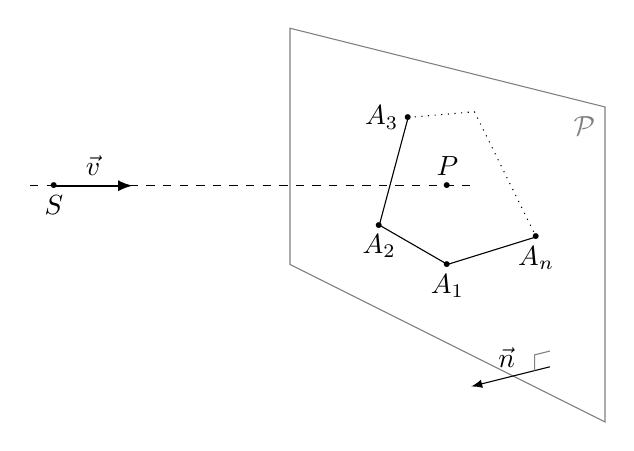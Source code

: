 \begin{tikzpicture}[scale=1]
\tikzset{
line/.style = {
shorten <=-3mm, shorten >=-3mm
},
vector/.style = {
thick,-latex
},
dot/.style = {
insert path={
  node[scale=2]{.}
}
},
perp/.style = {
draw,
angle eccentricity=.5,
angle radius=2mm,
}
}

% le plan
\draw[gray]
  (0,0) coordinate (P1)
  -- ++(0,3) coordinate (P2)
  -- ++(4,-1) coordinate (P3)
  -- ++(0,-4) coordinate (P4)
  -- cycle
  (P3) node[below left]{$\mathcal{P}$}
;
% les points A1,...
\path
  (2,1)
  +(-90:1)   coordinate (A1)
  +(-150:1)  coordinate (A2)
  +(120:1)   coordinate (A3)
  +(70:1)    coordinate (A4)
  +(-30:1.3) coordinate (A5)
;
% le vecteur normal
\path (P4)
  ++(-.7,.7) coordinate (N)
  +(-1,-.25) coordinate (Na)
  +(0,1) coordinate (Nn)
  (N) edge[-latex] node[above, pos=.55]{$\vec{n}$} (Na)
  pic[perp,gray]{right angle=Nn--N--Na}
;
% le polygone
\draw (A5) -- (A1) -- (A2) -- (A3) ;
\draw[dotted] (A3) -- (A4) -- (A5) ;
% le rayon
\path
  (-3,1) coordinate (S)
  (2,1) coordinate (P)
  ($(S)!1cm!(P)$) coordinate (v)
;
\draw
  (S) edge[line, dashed] (P)
;
\draw
  (S) edge[vector] node[above, sloped]{$\vec{v}$} (v)
;
% les points
\path
  (S) [dot] node[below]{$S$}
  (P) [dot] node[above]{$P$}
  (A1) [dot] node[below]{$A_1$}
  (A2) [dot] node[below]{$A_2$}
  (A3) [dot] node[left]{$A_3$}
  (A5) [dot] node[below]{$A_n$}
;
\end{tikzpicture}

